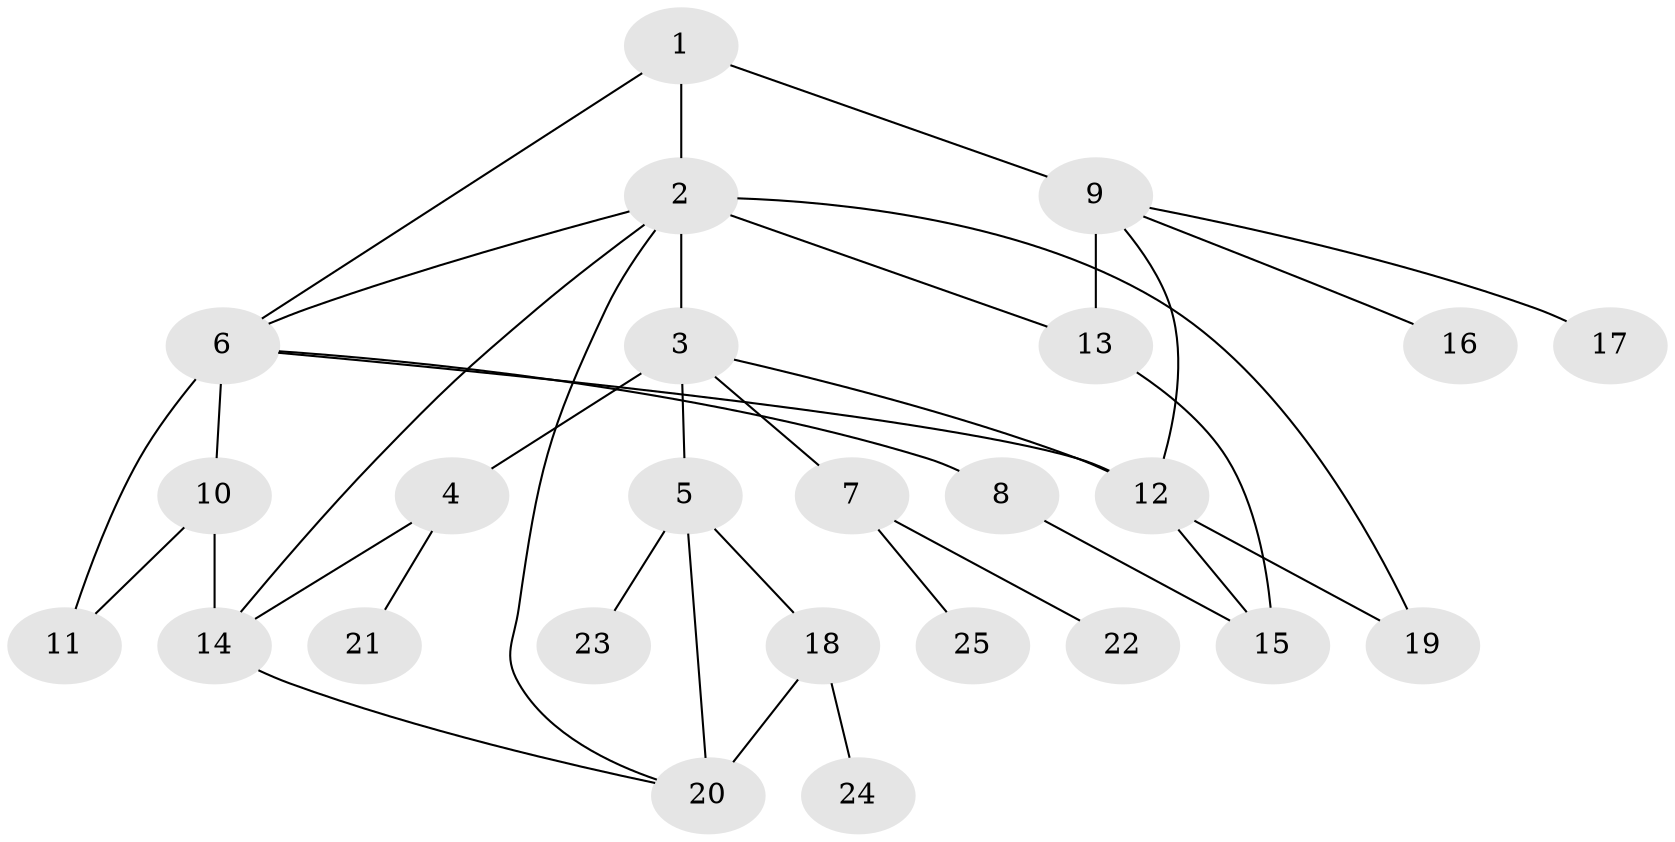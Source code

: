 // original degree distribution, {4: 0.0847457627118644, 6: 0.05084745762711865, 13: 0.01694915254237288, 1: 0.4576271186440678, 5: 0.01694915254237288, 7: 0.01694915254237288, 3: 0.11864406779661017, 9: 0.01694915254237288, 2: 0.22033898305084745}
// Generated by graph-tools (version 1.1) at 2025/50/03/04/25 22:50:13]
// undirected, 25 vertices, 37 edges
graph export_dot {
  node [color=gray90,style=filled];
  1;
  2;
  3;
  4;
  5;
  6;
  7;
  8;
  9;
  10;
  11;
  12;
  13;
  14;
  15;
  16;
  17;
  18;
  19;
  20;
  21;
  22;
  23;
  24;
  25;
  1 -- 2 [weight=1.0];
  1 -- 6 [weight=1.0];
  1 -- 9 [weight=1.0];
  2 -- 3 [weight=2.0];
  2 -- 6 [weight=1.0];
  2 -- 13 [weight=1.0];
  2 -- 14 [weight=1.0];
  2 -- 19 [weight=2.0];
  2 -- 20 [weight=1.0];
  3 -- 4 [weight=7.0];
  3 -- 5 [weight=1.0];
  3 -- 7 [weight=1.0];
  3 -- 12 [weight=1.0];
  4 -- 14 [weight=1.0];
  4 -- 21 [weight=1.0];
  5 -- 18 [weight=1.0];
  5 -- 20 [weight=1.0];
  5 -- 23 [weight=1.0];
  6 -- 8 [weight=1.0];
  6 -- 10 [weight=1.0];
  6 -- 11 [weight=1.0];
  6 -- 12 [weight=1.0];
  7 -- 22 [weight=1.0];
  7 -- 25 [weight=1.0];
  8 -- 15 [weight=1.0];
  9 -- 12 [weight=1.0];
  9 -- 13 [weight=4.0];
  9 -- 16 [weight=1.0];
  9 -- 17 [weight=1.0];
  10 -- 11 [weight=1.0];
  10 -- 14 [weight=1.0];
  12 -- 15 [weight=1.0];
  12 -- 19 [weight=1.0];
  13 -- 15 [weight=1.0];
  14 -- 20 [weight=1.0];
  18 -- 20 [weight=3.0];
  18 -- 24 [weight=1.0];
}
